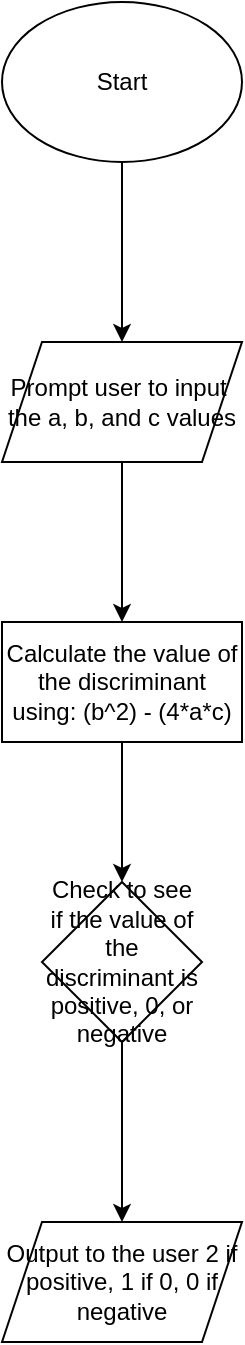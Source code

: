 <mxfile version="23.1.4" type="device">
  <diagram name="Page-1" id="riNPvcEETXcCXBRF5EBT">
    <mxGraphModel dx="1050" dy="522" grid="1" gridSize="10" guides="1" tooltips="1" connect="1" arrows="1" fold="1" page="1" pageScale="1" pageWidth="850" pageHeight="1100" math="0" shadow="0">
      <root>
        <mxCell id="0" />
        <mxCell id="1" parent="0" />
        <mxCell id="rdKQDhtNpKf0THxrRIPu-3" value="" style="edgeStyle=orthogonalEdgeStyle;rounded=0;orthogonalLoop=1;jettySize=auto;html=1;" edge="1" parent="1" source="zwc7MB9d2gIerpjl3Neg-2" target="rdKQDhtNpKf0THxrRIPu-2">
          <mxGeometry relative="1" as="geometry" />
        </mxCell>
        <mxCell id="zwc7MB9d2gIerpjl3Neg-2" value="Start" style="ellipse;whiteSpace=wrap;html=1;" parent="1" vertex="1">
          <mxGeometry x="360" y="230" width="120" height="80" as="geometry" />
        </mxCell>
        <mxCell id="rdKQDhtNpKf0THxrRIPu-5" value="" style="edgeStyle=orthogonalEdgeStyle;rounded=0;orthogonalLoop=1;jettySize=auto;html=1;" edge="1" parent="1" source="rdKQDhtNpKf0THxrRIPu-2" target="rdKQDhtNpKf0THxrRIPu-4">
          <mxGeometry relative="1" as="geometry" />
        </mxCell>
        <mxCell id="rdKQDhtNpKf0THxrRIPu-2" value="Prompt user to input&amp;nbsp; the a, b, and c values" style="shape=parallelogram;perimeter=parallelogramPerimeter;whiteSpace=wrap;html=1;fixedSize=1;" vertex="1" parent="1">
          <mxGeometry x="360" y="400" width="120" height="60" as="geometry" />
        </mxCell>
        <mxCell id="rdKQDhtNpKf0THxrRIPu-7" value="" style="edgeStyle=orthogonalEdgeStyle;rounded=0;orthogonalLoop=1;jettySize=auto;html=1;" edge="1" parent="1" source="rdKQDhtNpKf0THxrRIPu-4" target="rdKQDhtNpKf0THxrRIPu-6">
          <mxGeometry relative="1" as="geometry" />
        </mxCell>
        <mxCell id="rdKQDhtNpKf0THxrRIPu-4" value="Calculate the value of the discriminant using:&amp;nbsp;(b^2) - (4*a*c)" style="whiteSpace=wrap;html=1;" vertex="1" parent="1">
          <mxGeometry x="360" y="540" width="120" height="60" as="geometry" />
        </mxCell>
        <mxCell id="rdKQDhtNpKf0THxrRIPu-9" value="" style="edgeStyle=orthogonalEdgeStyle;rounded=0;orthogonalLoop=1;jettySize=auto;html=1;" edge="1" parent="1" source="rdKQDhtNpKf0THxrRIPu-6" target="rdKQDhtNpKf0THxrRIPu-8">
          <mxGeometry relative="1" as="geometry" />
        </mxCell>
        <mxCell id="rdKQDhtNpKf0THxrRIPu-6" value="Check to see if the value of the discriminant is positive, 0, or negative" style="rhombus;whiteSpace=wrap;html=1;" vertex="1" parent="1">
          <mxGeometry x="380" y="670" width="80" height="80" as="geometry" />
        </mxCell>
        <mxCell id="rdKQDhtNpKf0THxrRIPu-8" value="Output to the user 2 if positive, 1 if 0, 0 if negative" style="shape=parallelogram;perimeter=parallelogramPerimeter;whiteSpace=wrap;html=1;fixedSize=1;" vertex="1" parent="1">
          <mxGeometry x="360" y="840" width="120" height="60" as="geometry" />
        </mxCell>
      </root>
    </mxGraphModel>
  </diagram>
</mxfile>
